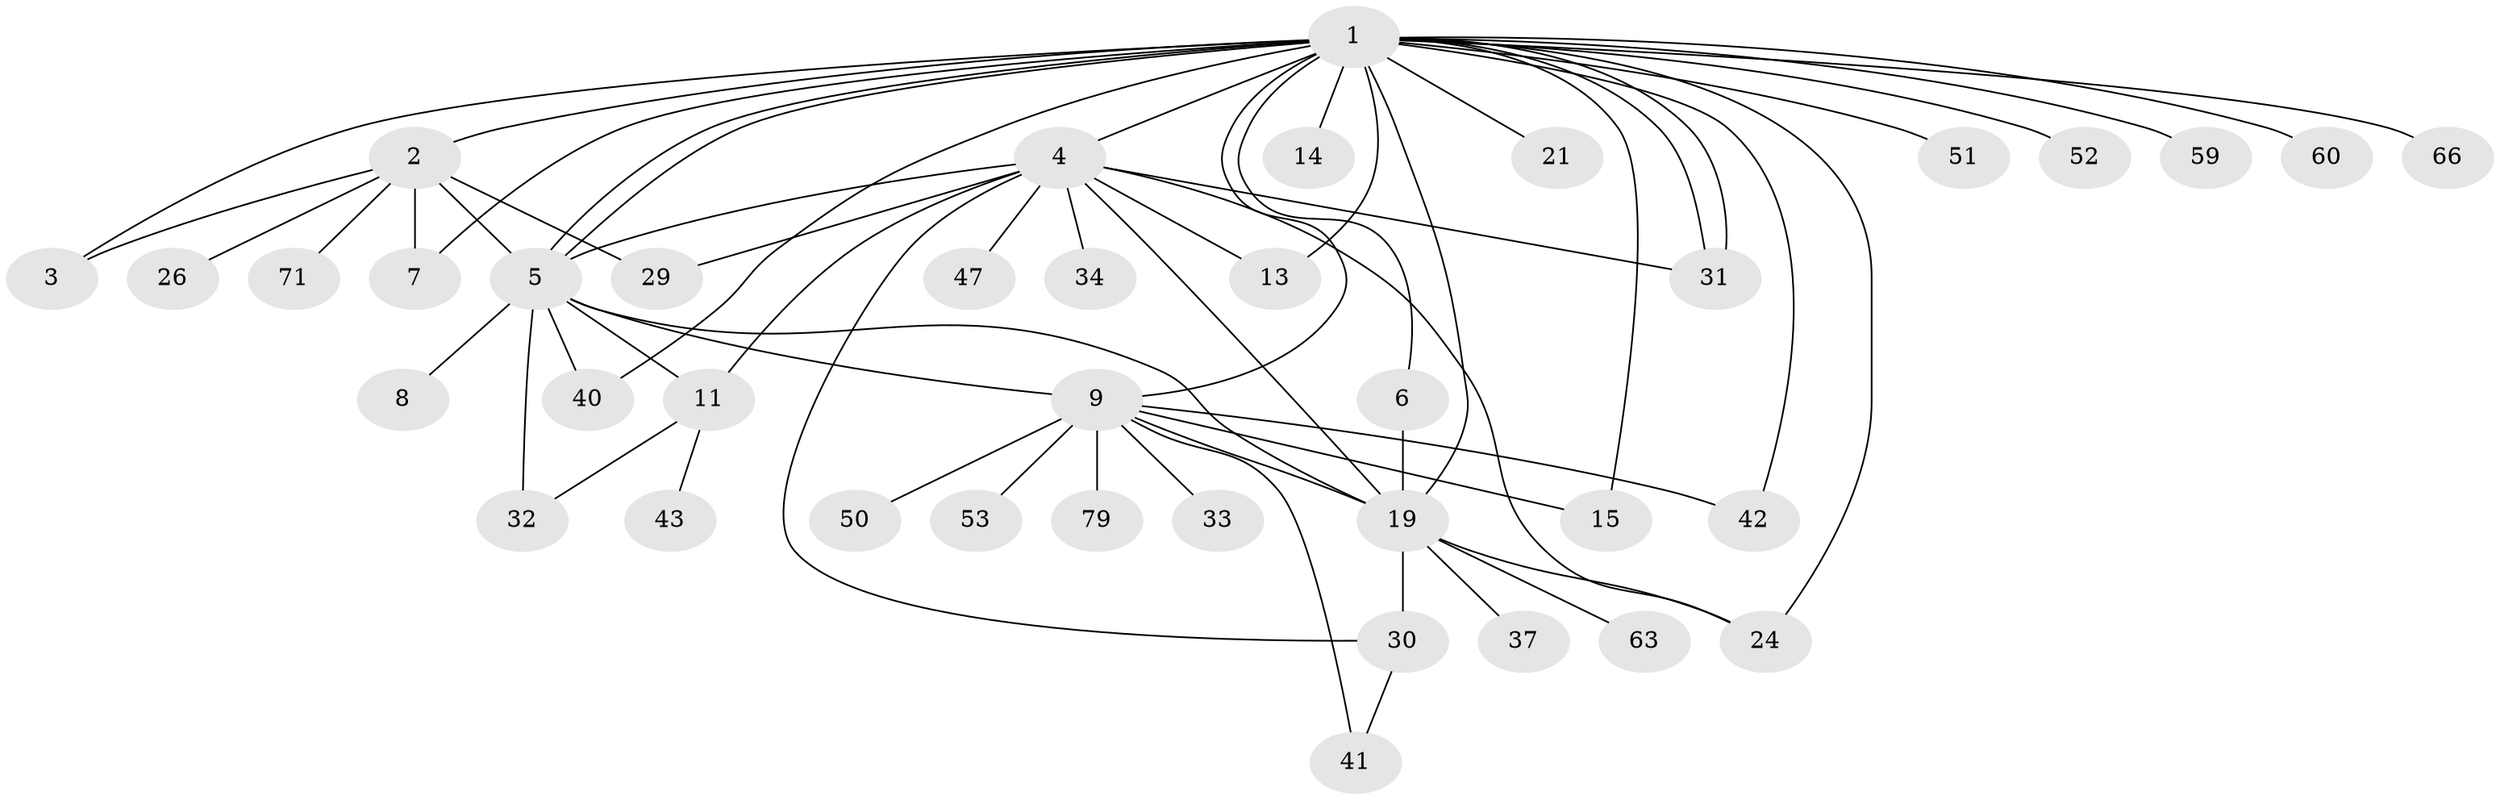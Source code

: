 // original degree distribution, {26: 0.012658227848101266, 7: 0.012658227848101266, 3: 0.189873417721519, 9: 0.0379746835443038, 2: 0.17721518987341772, 1: 0.46835443037974683, 8: 0.012658227848101266, 6: 0.0379746835443038, 5: 0.02531645569620253, 4: 0.02531645569620253}
// Generated by graph-tools (version 1.1) at 2025/14/03/09/25 04:14:33]
// undirected, 39 vertices, 61 edges
graph export_dot {
graph [start="1"]
  node [color=gray90,style=filled];
  1;
  2;
  3 [super="+22"];
  4 [super="+10"];
  5 [super="+36+35"];
  6 [super="+18"];
  7 [super="+46+54"];
  8;
  9 [super="+39+25+28+23+48"];
  11 [super="+12+27"];
  13;
  14;
  15 [super="+49+16"];
  19 [super="+44"];
  21;
  24;
  26;
  29 [super="+45+58+74"];
  30;
  31 [super="+67+69+75"];
  32;
  33;
  34;
  37 [super="+38"];
  40;
  41 [super="+73+70"];
  42 [super="+62"];
  43;
  47;
  50;
  51;
  52;
  53;
  59;
  60 [super="+65"];
  63;
  66;
  71;
  79;
  1 -- 2;
  1 -- 3;
  1 -- 4 [weight=3];
  1 -- 5 [weight=2];
  1 -- 5;
  1 -- 6;
  1 -- 7;
  1 -- 9;
  1 -- 13;
  1 -- 14;
  1 -- 15;
  1 -- 21;
  1 -- 24;
  1 -- 31;
  1 -- 31;
  1 -- 40;
  1 -- 42;
  1 -- 51;
  1 -- 52;
  1 -- 59;
  1 -- 60;
  1 -- 66;
  1 -- 19;
  2 -- 3;
  2 -- 5;
  2 -- 26;
  2 -- 29;
  2 -- 71;
  2 -- 7;
  4 -- 31;
  4 -- 34;
  4 -- 5;
  4 -- 13;
  4 -- 47;
  4 -- 19;
  4 -- 24;
  4 -- 29 [weight=2];
  4 -- 30;
  4 -- 11;
  5 -- 8;
  5 -- 11 [weight=2];
  5 -- 19;
  5 -- 32;
  5 -- 40;
  5 -- 9;
  6 -- 19;
  9 -- 33;
  9 -- 50;
  9 -- 79;
  9 -- 19;
  9 -- 53;
  9 -- 42;
  9 -- 41;
  9 -- 15;
  11 -- 32;
  11 -- 43;
  19 -- 30;
  19 -- 37;
  19 -- 24;
  19 -- 63;
  30 -- 41;
}
